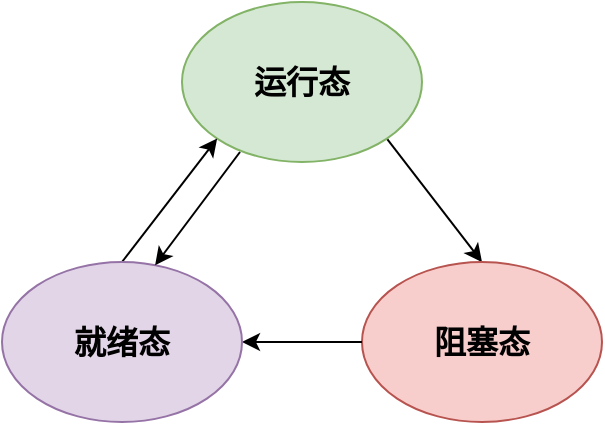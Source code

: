 <mxfile version="22.1.2" type="device">
  <diagram name="第 1 页" id="IZvJChVQqgJTsb7F7Fr3">
    <mxGraphModel dx="537" dy="901" grid="1" gridSize="10" guides="1" tooltips="1" connect="1" arrows="1" fold="1" page="1" pageScale="1" pageWidth="1169" pageHeight="827" math="0" shadow="0">
      <root>
        <mxCell id="0" />
        <mxCell id="1" parent="0" />
        <mxCell id="kgLNRNI8PdUo73AkGnZo-23" style="rounded=0;orthogonalLoop=1;jettySize=auto;html=1;exitX=1;exitY=1;exitDx=0;exitDy=0;entryX=0.5;entryY=0;entryDx=0;entryDy=0;" parent="1" source="kgLNRNI8PdUo73AkGnZo-1" target="kgLNRNI8PdUo73AkGnZo-2" edge="1">
          <mxGeometry relative="1" as="geometry" />
        </mxCell>
        <mxCell id="kgLNRNI8PdUo73AkGnZo-1" value="运行态" style="ellipse;whiteSpace=wrap;html=1;fillColor=#d5e8d4;strokeColor=#82b366;fontStyle=1;fontSize=16;" parent="1" vertex="1">
          <mxGeometry x="370" y="310" width="120" height="80" as="geometry" />
        </mxCell>
        <mxCell id="kgLNRNI8PdUo73AkGnZo-2" value="阻塞态" style="ellipse;whiteSpace=wrap;html=1;fillColor=#f8cecc;strokeColor=#b85450;fontStyle=1;fontSize=16;flipH=1;" parent="1" vertex="1">
          <mxGeometry x="460" y="440" width="120" height="80" as="geometry" />
        </mxCell>
        <mxCell id="kgLNRNI8PdUo73AkGnZo-16" style="edgeStyle=orthogonalEdgeStyle;rounded=0;orthogonalLoop=1;jettySize=auto;html=1;exitX=0;exitY=0.5;exitDx=0;exitDy=0;entryX=1;entryY=0.5;entryDx=0;entryDy=0;" parent="1" source="kgLNRNI8PdUo73AkGnZo-2" target="kgLNRNI8PdUo73AkGnZo-3" edge="1">
          <mxGeometry relative="1" as="geometry" />
        </mxCell>
        <mxCell id="kgLNRNI8PdUo73AkGnZo-21" style="rounded=0;orthogonalLoop=1;jettySize=auto;html=1;exitX=0.5;exitY=0;exitDx=0;exitDy=0;entryX=0;entryY=1;entryDx=0;entryDy=0;" parent="1" source="kgLNRNI8PdUo73AkGnZo-3" target="kgLNRNI8PdUo73AkGnZo-1" edge="1">
          <mxGeometry relative="1" as="geometry" />
        </mxCell>
        <mxCell id="kgLNRNI8PdUo73AkGnZo-3" value="就绪态" style="ellipse;whiteSpace=wrap;html=1;fillColor=#e1d5e7;strokeColor=#9673a6;fontStyle=1;fontSize=16;flipH=1;" parent="1" vertex="1">
          <mxGeometry x="280" y="440" width="120" height="80" as="geometry" />
        </mxCell>
        <mxCell id="kgLNRNI8PdUo73AkGnZo-25" style="rounded=0;orthogonalLoop=1;jettySize=auto;html=1;exitX=0.5;exitY=0;exitDx=0;exitDy=0;entryX=0.362;entryY=0.02;entryDx=0;entryDy=0;entryPerimeter=0;" parent="1" target="kgLNRNI8PdUo73AkGnZo-3" edge="1">
          <mxGeometry relative="1" as="geometry">
            <mxPoint x="399" y="385" as="sourcePoint" />
            <mxPoint x="351" y="447" as="targetPoint" />
          </mxGeometry>
        </mxCell>
      </root>
    </mxGraphModel>
  </diagram>
</mxfile>
